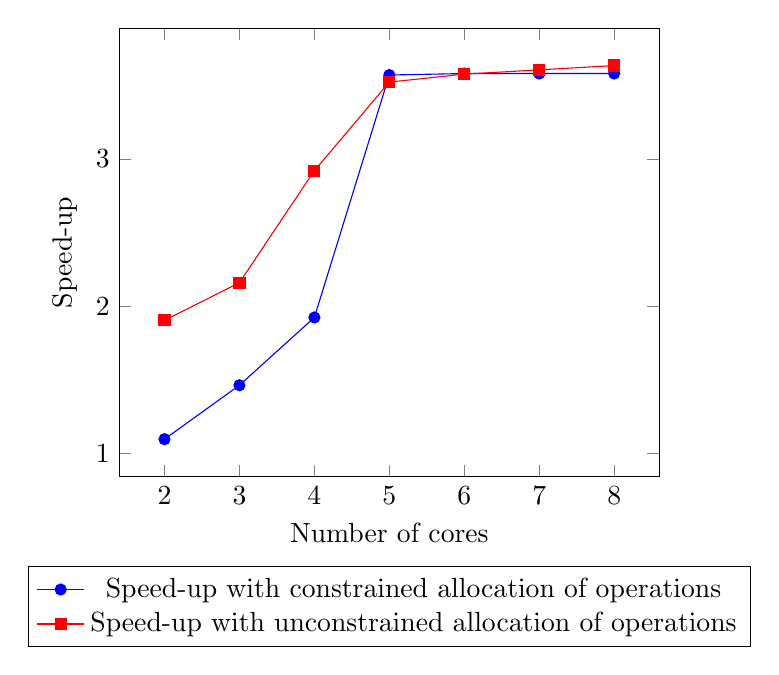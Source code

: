 \begin{tikzpicture}
    \begin{axis}[
        xlabel=Number of cores,
        ylabel=Speed-up,legend style={at={(0.5,-0.2)},anchor=north}]
    \addplot[mark=*,blue,label=const] plot coordinates {
        (2,     1.098)
        (3,    1.464)
        (4,    1.924)
        (5,   3.569)
        (6,   3.579)
        (7,   3.579)
        (8,  3.579)
    };
    \addlegendentry{Speed-up with constrained allocation of operations}

    \addplot[color=red,mark=square*,label=unconst]
        plot coordinates {
        (2,     1.904)
        (3,    2.16)
        (4,   2.92)
        (5,   3.521)
        (6,  3.575)
        (7,  3.604)
        (8,  3.633)
        }; 
    \addlegendentry{Speed-up with unconstrained allocation of operations}
    \end{axis}
\end{tikzpicture}